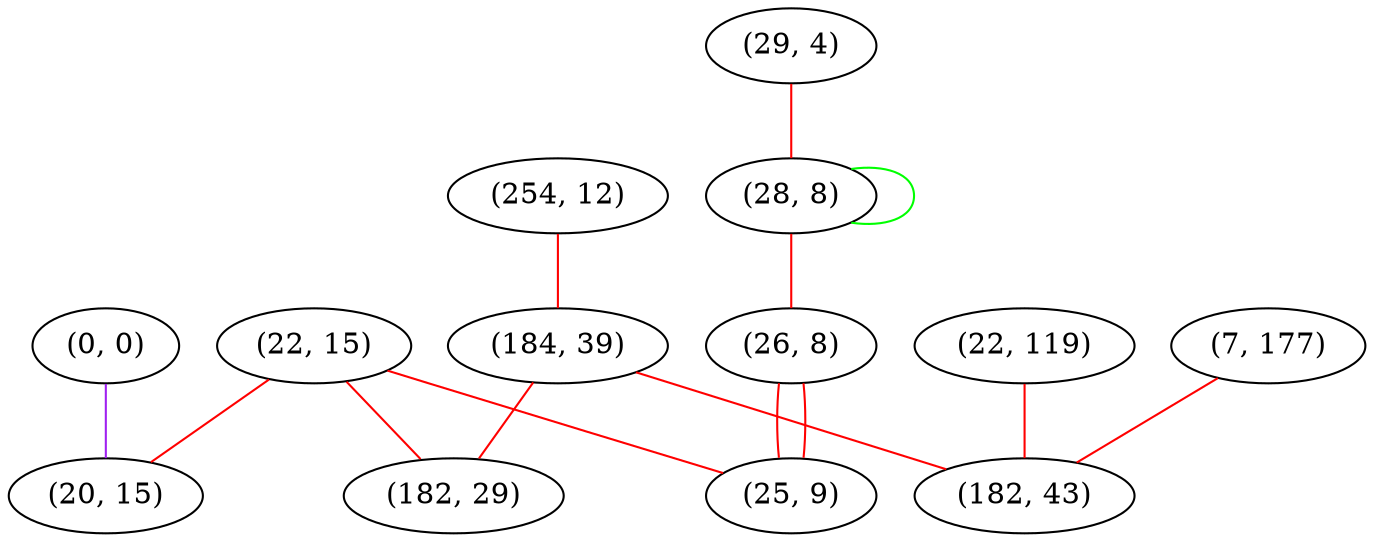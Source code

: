 graph "" {
"(254, 12)";
"(0, 0)";
"(22, 119)";
"(184, 39)";
"(22, 15)";
"(29, 4)";
"(28, 8)";
"(26, 8)";
"(182, 29)";
"(7, 177)";
"(182, 43)";
"(20, 15)";
"(25, 9)";
"(254, 12)" -- "(184, 39)"  [color=red, key=0, weight=1];
"(0, 0)" -- "(20, 15)"  [color=purple, key=0, weight=4];
"(22, 119)" -- "(182, 43)"  [color=red, key=0, weight=1];
"(184, 39)" -- "(182, 43)"  [color=red, key=0, weight=1];
"(184, 39)" -- "(182, 29)"  [color=red, key=0, weight=1];
"(22, 15)" -- "(20, 15)"  [color=red, key=0, weight=1];
"(22, 15)" -- "(25, 9)"  [color=red, key=0, weight=1];
"(22, 15)" -- "(182, 29)"  [color=red, key=0, weight=1];
"(29, 4)" -- "(28, 8)"  [color=red, key=0, weight=1];
"(28, 8)" -- "(26, 8)"  [color=red, key=0, weight=1];
"(28, 8)" -- "(28, 8)"  [color=green, key=0, weight=2];
"(26, 8)" -- "(25, 9)"  [color=red, key=0, weight=1];
"(26, 8)" -- "(25, 9)"  [color=red, key=1, weight=1];
"(7, 177)" -- "(182, 43)"  [color=red, key=0, weight=1];
}

